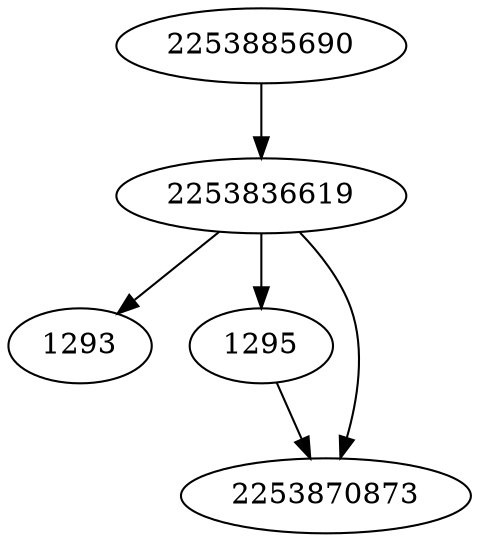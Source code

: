 strict digraph  {
2253836619;
1293;
1295;
2253870873;
2253885690;
2253836619 -> 1293;
2253836619 -> 2253870873;
2253836619 -> 1295;
1295 -> 2253870873;
2253885690 -> 2253836619;
}
